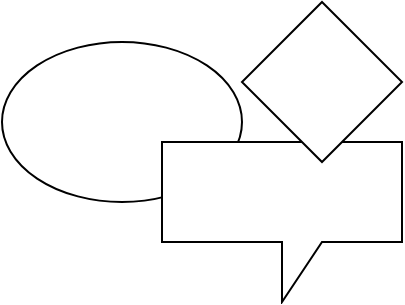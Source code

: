 <mxfile compressed="false" version="14.4.3" type="github">
  <diagram id="4z2N1b6vyOkj422KI1eR" name="Page-1">
    <mxGraphModel dx="1186" dy="612" grid="1" gridSize="10" guides="1" tooltips="1" connect="1" arrows="1" fold="1" page="1" pageScale="1" pageWidth="827" pageHeight="1169" math="0" shadow="0">
      <root>
        <mxCell id="0" />
        <mxCell id="1" parent="0" />
        <mxCell id="CT85N0z9d5aV_AW8zhn_-1" value="" style="ellipse;whiteSpace=wrap;html=1;" parent="1" vertex="1">
          <mxGeometry x="130" y="90" width="120" height="80" as="geometry" />
        </mxCell>
        <mxCell id="_772xL04JrfMcwc0xYAd-1" value="" style="shape=callout;whiteSpace=wrap;html=1;perimeter=calloutPerimeter;" vertex="1" parent="1">
          <mxGeometry x="210" y="140" width="120" height="80" as="geometry" />
        </mxCell>
        <mxCell id="_772xL04JrfMcwc0xYAd-2" value="" style="rhombus;whiteSpace=wrap;html=1;" vertex="1" parent="1">
          <mxGeometry x="250" y="70" width="80" height="80" as="geometry" />
        </mxCell>
      </root>
    </mxGraphModel>
  </diagram>
</mxfile>
